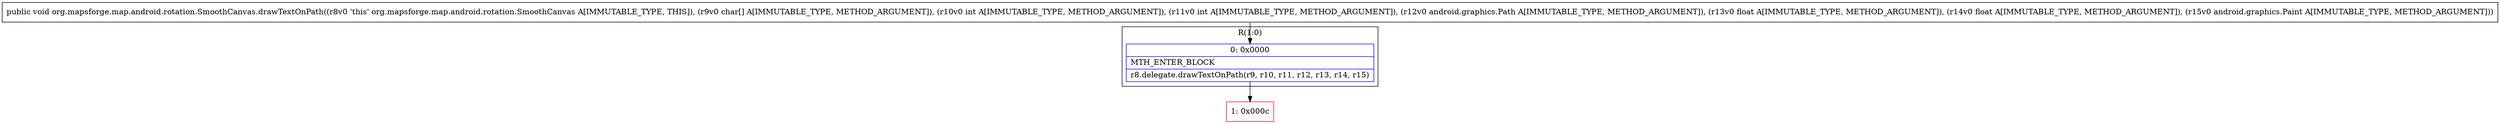 digraph "CFG fororg.mapsforge.map.android.rotation.SmoothCanvas.drawTextOnPath([CIILandroid\/graphics\/Path;FFLandroid\/graphics\/Paint;)V" {
subgraph cluster_Region_1320087710 {
label = "R(1:0)";
node [shape=record,color=blue];
Node_0 [shape=record,label="{0\:\ 0x0000|MTH_ENTER_BLOCK\l|r8.delegate.drawTextOnPath(r9, r10, r11, r12, r13, r14, r15)\l}"];
}
Node_1 [shape=record,color=red,label="{1\:\ 0x000c}"];
MethodNode[shape=record,label="{public void org.mapsforge.map.android.rotation.SmoothCanvas.drawTextOnPath((r8v0 'this' org.mapsforge.map.android.rotation.SmoothCanvas A[IMMUTABLE_TYPE, THIS]), (r9v0 char[] A[IMMUTABLE_TYPE, METHOD_ARGUMENT]), (r10v0 int A[IMMUTABLE_TYPE, METHOD_ARGUMENT]), (r11v0 int A[IMMUTABLE_TYPE, METHOD_ARGUMENT]), (r12v0 android.graphics.Path A[IMMUTABLE_TYPE, METHOD_ARGUMENT]), (r13v0 float A[IMMUTABLE_TYPE, METHOD_ARGUMENT]), (r14v0 float A[IMMUTABLE_TYPE, METHOD_ARGUMENT]), (r15v0 android.graphics.Paint A[IMMUTABLE_TYPE, METHOD_ARGUMENT])) }"];
MethodNode -> Node_0;
Node_0 -> Node_1;
}

